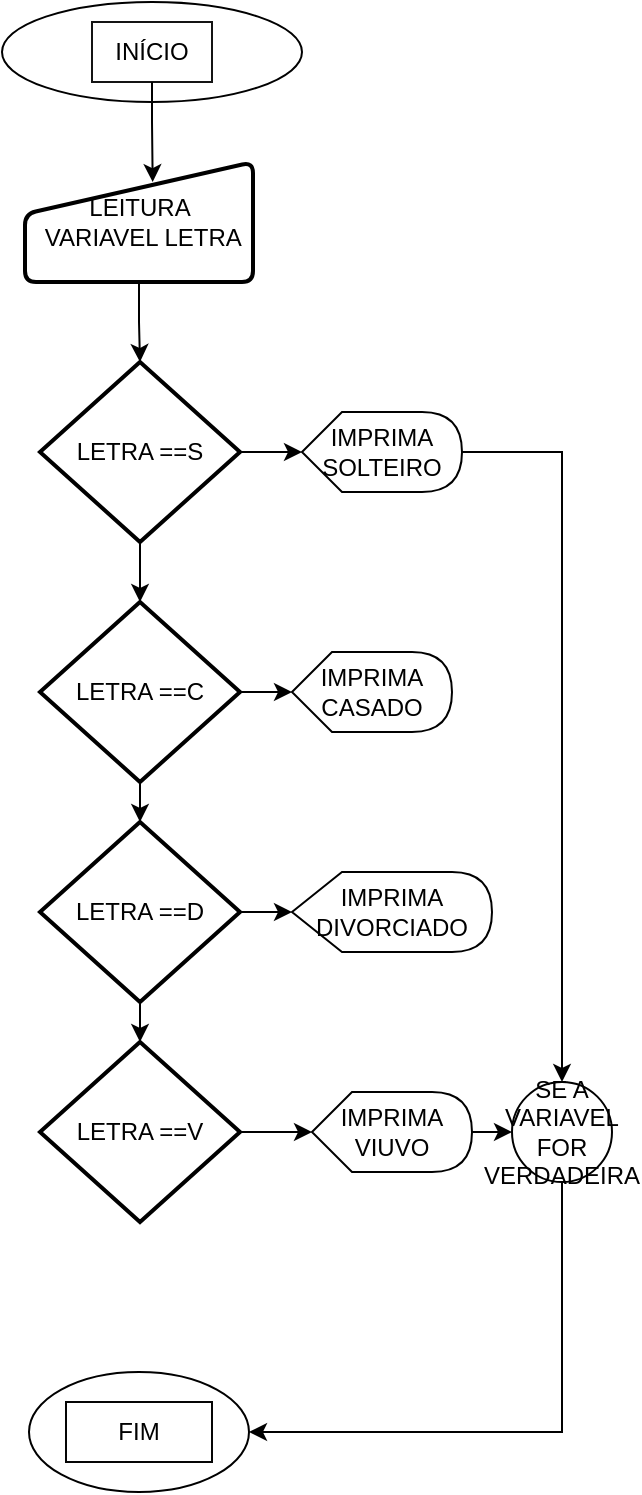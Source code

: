 <mxfile version="24.8.0">
  <diagram name="Página-1" id="m2xBeJzM8-DMEc3QJZCY">
    <mxGraphModel dx="1434" dy="780" grid="1" gridSize="10" guides="1" tooltips="1" connect="1" arrows="1" fold="1" page="1" pageScale="1" pageWidth="827" pageHeight="1169" math="0" shadow="0">
      <root>
        <mxCell id="0" />
        <mxCell id="1" parent="0" />
        <mxCell id="moRijN_G1tvkUnhc_iRw-2" value="" style="ellipse;whiteSpace=wrap;html=1;" vertex="1" parent="1">
          <mxGeometry x="295" y="30" width="150" height="50" as="geometry" />
        </mxCell>
        <mxCell id="moRijN_G1tvkUnhc_iRw-3" value="INÍCIO" style="text;html=1;align=center;verticalAlign=middle;whiteSpace=wrap;rounded=0;strokeColor=#141414;" vertex="1" parent="1">
          <mxGeometry x="340" y="40" width="60" height="30" as="geometry" />
        </mxCell>
        <mxCell id="moRijN_G1tvkUnhc_iRw-4" value="" style="ellipse;whiteSpace=wrap;html=1;" vertex="1" parent="1">
          <mxGeometry x="308.5" y="715" width="110" height="60" as="geometry" />
        </mxCell>
        <mxCell id="moRijN_G1tvkUnhc_iRw-6" value="FIM" style="text;html=1;align=center;verticalAlign=middle;whiteSpace=wrap;rounded=0;strokeColor=#050505;" vertex="1" parent="1">
          <mxGeometry x="327" y="730" width="73" height="30" as="geometry" />
        </mxCell>
        <mxCell id="moRijN_G1tvkUnhc_iRw-7" value="LEITURA&lt;div&gt;&amp;nbsp;VARIAVEL LETRA&lt;/div&gt;" style="html=1;strokeWidth=2;shape=manualInput;whiteSpace=wrap;rounded=1;size=26;arcSize=11;" vertex="1" parent="1">
          <mxGeometry x="306.5" y="110" width="114" height="60" as="geometry" />
        </mxCell>
        <mxCell id="moRijN_G1tvkUnhc_iRw-9" style="edgeStyle=orthogonalEdgeStyle;rounded=0;orthogonalLoop=1;jettySize=auto;html=1;exitX=0.5;exitY=1;exitDx=0;exitDy=0;entryX=0.56;entryY=0.167;entryDx=0;entryDy=0;entryPerimeter=0;" edge="1" parent="1" source="moRijN_G1tvkUnhc_iRw-3" target="moRijN_G1tvkUnhc_iRw-7">
          <mxGeometry relative="1" as="geometry" />
        </mxCell>
        <mxCell id="moRijN_G1tvkUnhc_iRw-14" style="edgeStyle=orthogonalEdgeStyle;rounded=0;orthogonalLoop=1;jettySize=auto;html=1;exitX=1;exitY=0.5;exitDx=0;exitDy=0;exitPerimeter=0;" edge="1" parent="1" source="moRijN_G1tvkUnhc_iRw-11" target="moRijN_G1tvkUnhc_iRw-13">
          <mxGeometry relative="1" as="geometry" />
        </mxCell>
        <mxCell id="moRijN_G1tvkUnhc_iRw-11" value="LETRA ==S" style="strokeWidth=2;html=1;shape=mxgraph.flowchart.decision;whiteSpace=wrap;" vertex="1" parent="1">
          <mxGeometry x="314" y="210" width="100" height="90" as="geometry" />
        </mxCell>
        <mxCell id="moRijN_G1tvkUnhc_iRw-12" style="edgeStyle=orthogonalEdgeStyle;rounded=0;orthogonalLoop=1;jettySize=auto;html=1;exitX=0.5;exitY=1;exitDx=0;exitDy=0;entryX=0.5;entryY=0;entryDx=0;entryDy=0;entryPerimeter=0;" edge="1" parent="1" source="moRijN_G1tvkUnhc_iRw-7" target="moRijN_G1tvkUnhc_iRw-11">
          <mxGeometry relative="1" as="geometry" />
        </mxCell>
        <mxCell id="moRijN_G1tvkUnhc_iRw-33" style="edgeStyle=orthogonalEdgeStyle;rounded=0;orthogonalLoop=1;jettySize=auto;html=1;exitX=1;exitY=0.5;exitDx=0;exitDy=0;exitPerimeter=0;" edge="1" parent="1" source="moRijN_G1tvkUnhc_iRw-13" target="moRijN_G1tvkUnhc_iRw-34">
          <mxGeometry relative="1" as="geometry">
            <mxPoint x="560" y="610" as="targetPoint" />
          </mxGeometry>
        </mxCell>
        <mxCell id="moRijN_G1tvkUnhc_iRw-13" value="IMPRIMA&lt;div&gt;SOLTEIRO&lt;/div&gt;" style="shape=display;whiteSpace=wrap;html=1;" vertex="1" parent="1">
          <mxGeometry x="445" y="235" width="80" height="40" as="geometry" />
        </mxCell>
        <mxCell id="moRijN_G1tvkUnhc_iRw-15" value="LETRA ==C" style="strokeWidth=2;html=1;shape=mxgraph.flowchart.decision;whiteSpace=wrap;" vertex="1" parent="1">
          <mxGeometry x="314" y="330" width="100" height="90" as="geometry" />
        </mxCell>
        <mxCell id="moRijN_G1tvkUnhc_iRw-18" value="LETRA ==D" style="strokeWidth=2;html=1;shape=mxgraph.flowchart.decision;whiteSpace=wrap;" vertex="1" parent="1">
          <mxGeometry x="314" y="440" width="100" height="90" as="geometry" />
        </mxCell>
        <mxCell id="moRijN_G1tvkUnhc_iRw-19" value="LETRA ==V" style="strokeWidth=2;html=1;shape=mxgraph.flowchart.decision;whiteSpace=wrap;" vertex="1" parent="1">
          <mxGeometry x="314" y="550" width="100" height="90" as="geometry" />
        </mxCell>
        <mxCell id="moRijN_G1tvkUnhc_iRw-22" value="IMPRIMA&lt;div&gt;CASADO&lt;/div&gt;" style="shape=display;whiteSpace=wrap;html=1;" vertex="1" parent="1">
          <mxGeometry x="440" y="355" width="80" height="40" as="geometry" />
        </mxCell>
        <mxCell id="moRijN_G1tvkUnhc_iRw-23" value="IMPRIMA&lt;div&gt;DIVORCIADO&lt;/div&gt;" style="shape=display;whiteSpace=wrap;html=1;" vertex="1" parent="1">
          <mxGeometry x="440" y="465" width="100" height="40" as="geometry" />
        </mxCell>
        <mxCell id="moRijN_G1tvkUnhc_iRw-35" style="edgeStyle=orthogonalEdgeStyle;rounded=0;orthogonalLoop=1;jettySize=auto;html=1;exitX=1;exitY=0.5;exitDx=0;exitDy=0;exitPerimeter=0;entryX=0;entryY=0.5;entryDx=0;entryDy=0;" edge="1" parent="1" source="moRijN_G1tvkUnhc_iRw-24" target="moRijN_G1tvkUnhc_iRw-34">
          <mxGeometry relative="1" as="geometry" />
        </mxCell>
        <mxCell id="moRijN_G1tvkUnhc_iRw-24" value="IMPRIMA&lt;div&gt;VIUVO&lt;/div&gt;" style="shape=display;whiteSpace=wrap;html=1;" vertex="1" parent="1">
          <mxGeometry x="450" y="575" width="80" height="40" as="geometry" />
        </mxCell>
        <mxCell id="moRijN_G1tvkUnhc_iRw-26" style="edgeStyle=orthogonalEdgeStyle;rounded=0;orthogonalLoop=1;jettySize=auto;html=1;exitX=1;exitY=0.5;exitDx=0;exitDy=0;exitPerimeter=0;entryX=0;entryY=0.5;entryDx=0;entryDy=0;entryPerimeter=0;" edge="1" parent="1" source="moRijN_G1tvkUnhc_iRw-15" target="moRijN_G1tvkUnhc_iRw-22">
          <mxGeometry relative="1" as="geometry" />
        </mxCell>
        <mxCell id="moRijN_G1tvkUnhc_iRw-27" style="edgeStyle=orthogonalEdgeStyle;rounded=0;orthogonalLoop=1;jettySize=auto;html=1;exitX=1;exitY=0.5;exitDx=0;exitDy=0;exitPerimeter=0;entryX=0;entryY=0.5;entryDx=0;entryDy=0;entryPerimeter=0;" edge="1" parent="1" source="moRijN_G1tvkUnhc_iRw-18" target="moRijN_G1tvkUnhc_iRw-23">
          <mxGeometry relative="1" as="geometry" />
        </mxCell>
        <mxCell id="moRijN_G1tvkUnhc_iRw-29" style="edgeStyle=orthogonalEdgeStyle;rounded=0;orthogonalLoop=1;jettySize=auto;html=1;exitX=1;exitY=0.5;exitDx=0;exitDy=0;exitPerimeter=0;entryX=0;entryY=0.5;entryDx=0;entryDy=0;entryPerimeter=0;" edge="1" parent="1" source="moRijN_G1tvkUnhc_iRw-19" target="moRijN_G1tvkUnhc_iRw-24">
          <mxGeometry relative="1" as="geometry" />
        </mxCell>
        <mxCell id="moRijN_G1tvkUnhc_iRw-30" style="edgeStyle=orthogonalEdgeStyle;rounded=0;orthogonalLoop=1;jettySize=auto;html=1;exitX=0.5;exitY=1;exitDx=0;exitDy=0;exitPerimeter=0;entryX=0.5;entryY=0;entryDx=0;entryDy=0;entryPerimeter=0;" edge="1" parent="1" source="moRijN_G1tvkUnhc_iRw-11" target="moRijN_G1tvkUnhc_iRw-15">
          <mxGeometry relative="1" as="geometry" />
        </mxCell>
        <mxCell id="moRijN_G1tvkUnhc_iRw-31" style="edgeStyle=orthogonalEdgeStyle;rounded=0;orthogonalLoop=1;jettySize=auto;html=1;exitX=0.5;exitY=1;exitDx=0;exitDy=0;exitPerimeter=0;entryX=0.5;entryY=0;entryDx=0;entryDy=0;entryPerimeter=0;" edge="1" parent="1" source="moRijN_G1tvkUnhc_iRw-15" target="moRijN_G1tvkUnhc_iRw-18">
          <mxGeometry relative="1" as="geometry" />
        </mxCell>
        <mxCell id="moRijN_G1tvkUnhc_iRw-32" style="edgeStyle=orthogonalEdgeStyle;rounded=0;orthogonalLoop=1;jettySize=auto;html=1;exitX=0.5;exitY=1;exitDx=0;exitDy=0;exitPerimeter=0;entryX=0.5;entryY=0;entryDx=0;entryDy=0;entryPerimeter=0;" edge="1" parent="1" source="moRijN_G1tvkUnhc_iRw-18" target="moRijN_G1tvkUnhc_iRw-19">
          <mxGeometry relative="1" as="geometry" />
        </mxCell>
        <mxCell id="moRijN_G1tvkUnhc_iRw-36" style="edgeStyle=orthogonalEdgeStyle;rounded=0;orthogonalLoop=1;jettySize=auto;html=1;exitX=0.5;exitY=1;exitDx=0;exitDy=0;entryX=1;entryY=0.5;entryDx=0;entryDy=0;" edge="1" parent="1" source="moRijN_G1tvkUnhc_iRw-34" target="moRijN_G1tvkUnhc_iRw-4">
          <mxGeometry relative="1" as="geometry" />
        </mxCell>
        <mxCell id="moRijN_G1tvkUnhc_iRw-34" value="SE A VARIAVEL FOR VERDADEIRA" style="ellipse;whiteSpace=wrap;html=1;aspect=fixed;" vertex="1" parent="1">
          <mxGeometry x="550" y="570" width="50" height="50" as="geometry" />
        </mxCell>
      </root>
    </mxGraphModel>
  </diagram>
</mxfile>

